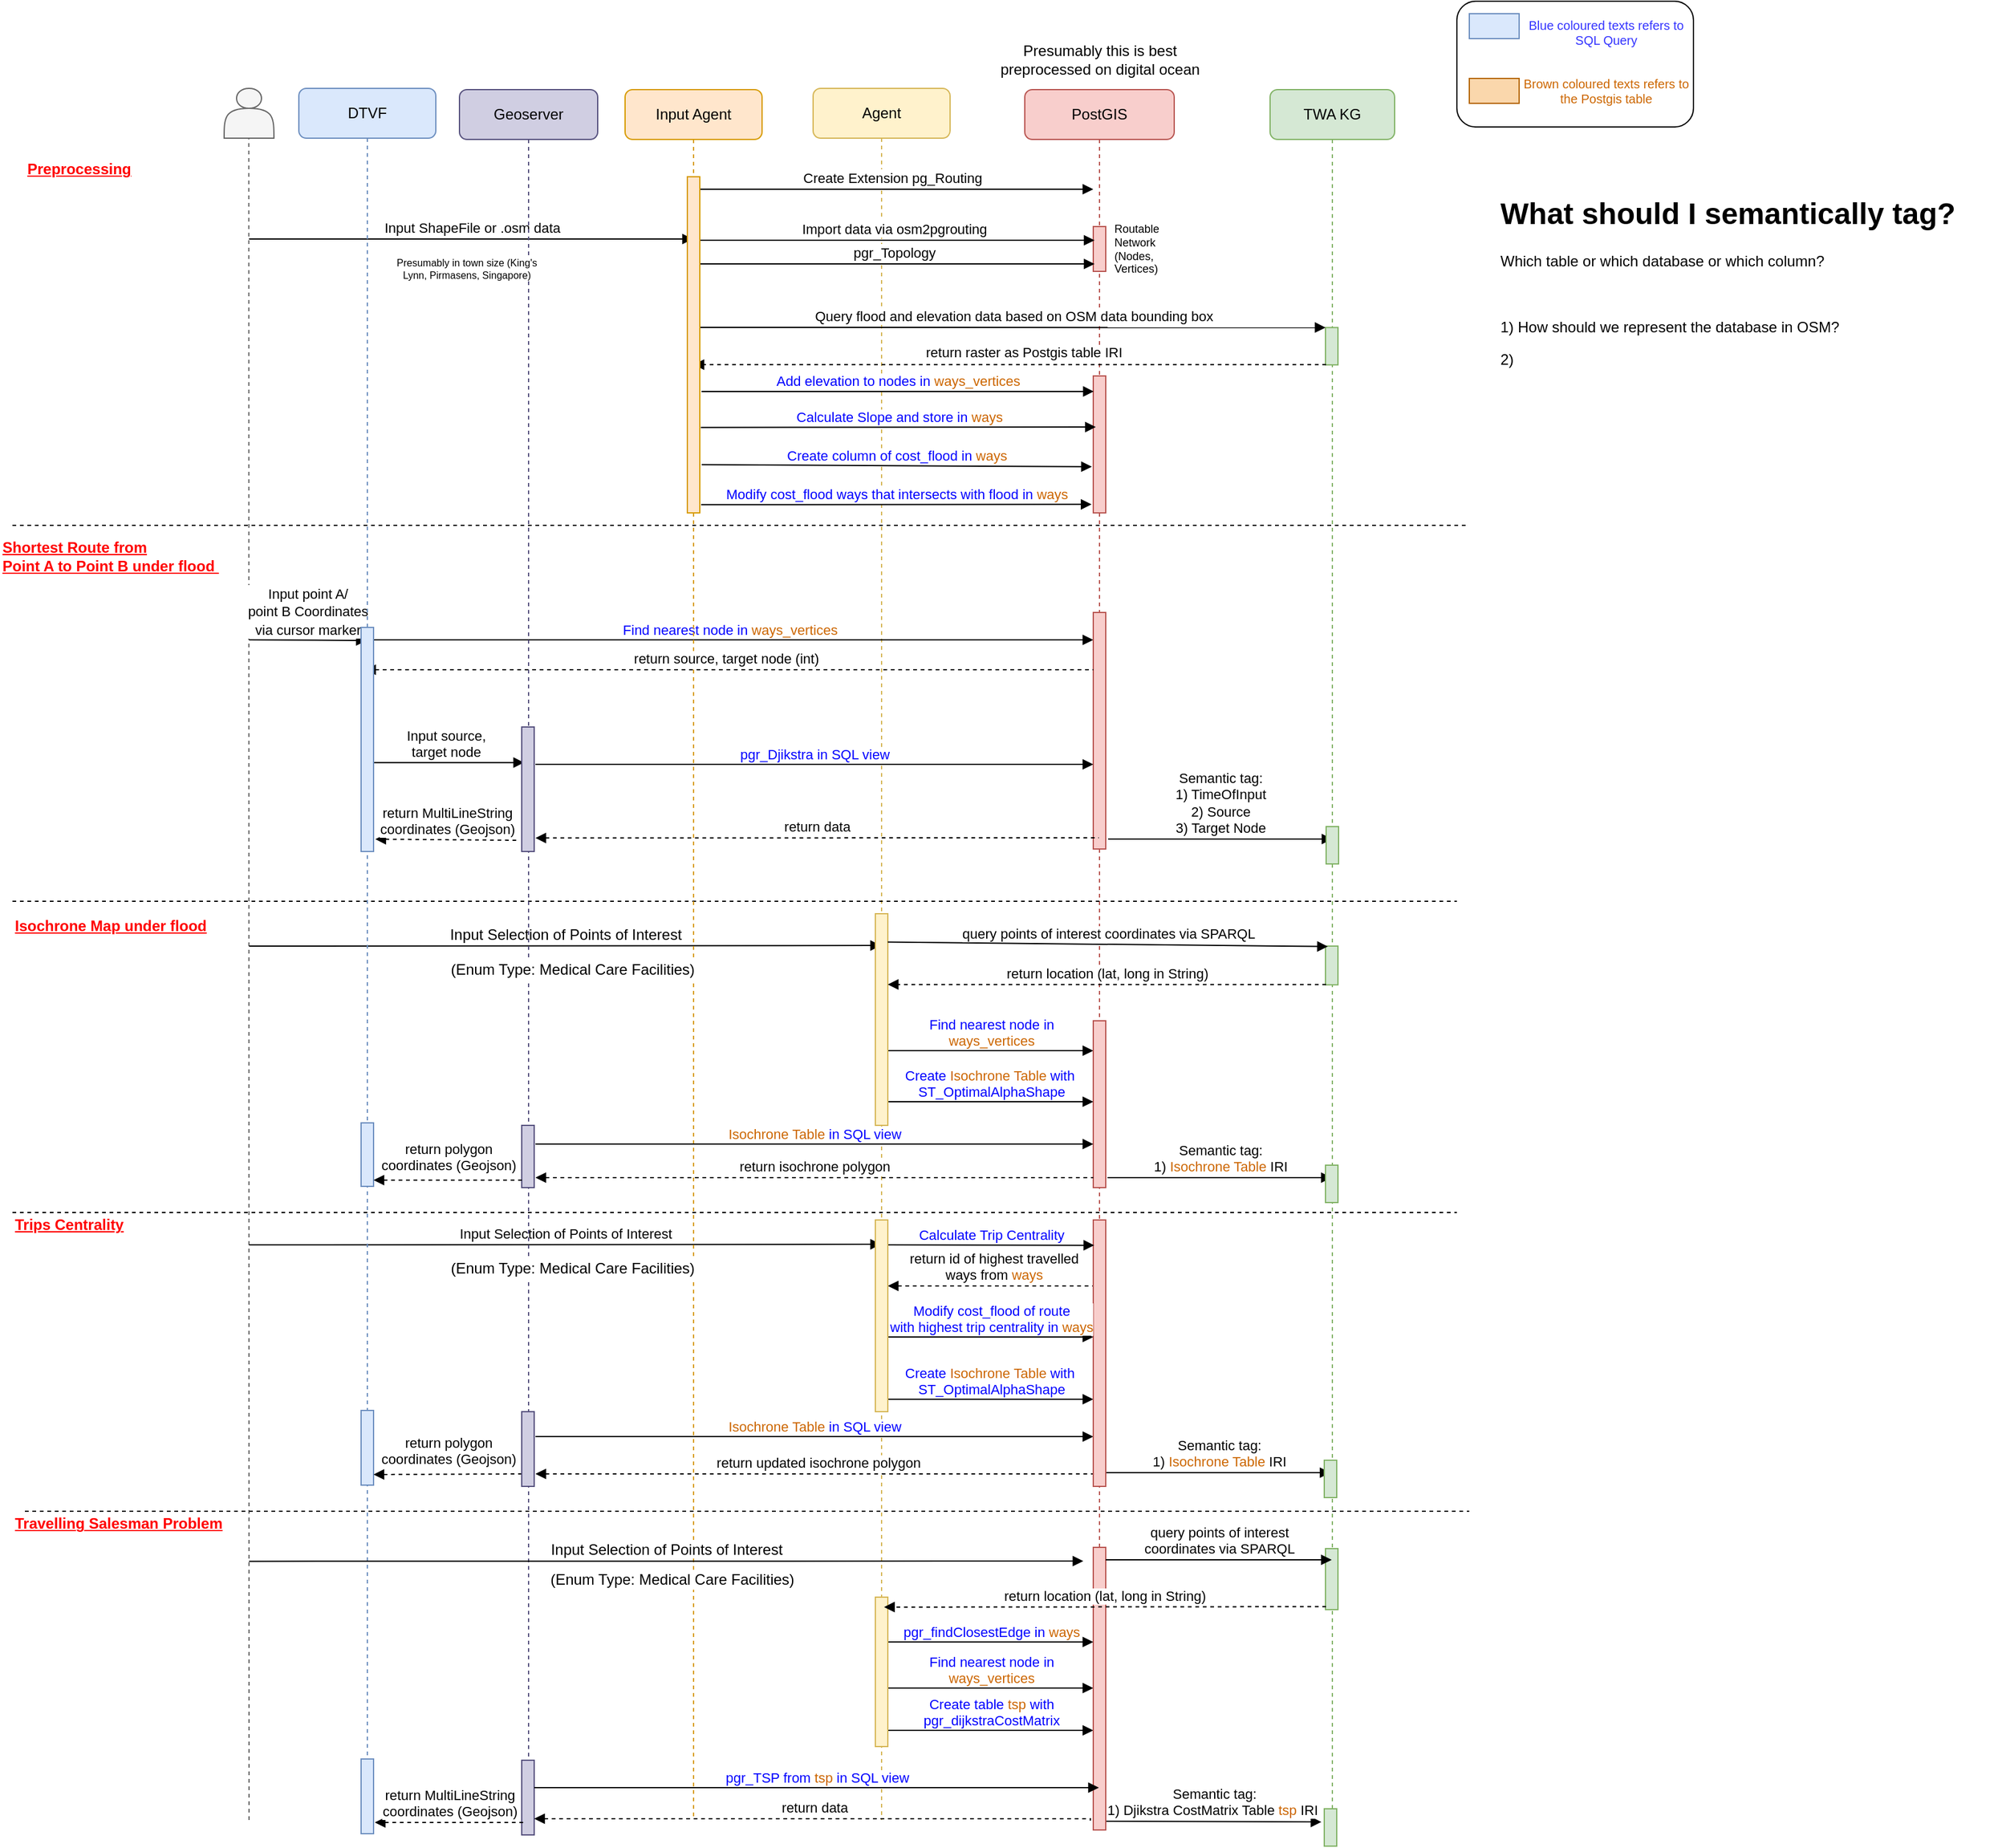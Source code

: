 <mxfile version="21.3.8" type="device">
  <diagram name="Page-1" id="13e1069c-82ec-6db2-03f1-153e76fe0fe0">
    <mxGraphModel dx="1187" dy="633" grid="1" gridSize="10" guides="1" tooltips="1" connect="1" arrows="1" fold="1" page="1" pageScale="1" pageWidth="1169" pageHeight="1654" background="none" math="0" shadow="0">
      <root>
        <mxCell id="0" />
        <mxCell id="1" parent="0" />
        <mxCell id="7baba1c4bc27f4b0-2" value="Agent" style="shape=umlLifeline;perimeter=lifelinePerimeter;whiteSpace=wrap;html=1;container=1;collapsible=0;recursiveResize=0;outlineConnect=0;rounded=1;shadow=0;comic=0;labelBackgroundColor=none;strokeWidth=1;fontFamily=Helvetica;fontSize=12;align=center;fillColor=#fff2cc;strokeColor=#d6b656;size=40;" parent="1" vertex="1">
          <mxGeometry x="653" y="79" width="110" height="1391" as="geometry" />
        </mxCell>
        <mxCell id="yroGHbSk9mLoKnZrlHjl-36" value="&lt;font style=&quot;font-size: 11px&quot;&gt;return id of highest travelled &lt;br&gt;ways from &lt;font color=&quot;#cc6600&quot;&gt;ways&lt;/font&gt;&lt;/font&gt;" style="html=1;verticalAlign=bottom;endArrow=none;labelBackgroundColor=default;fontFamily=Helvetica;fontSize=11;edgeStyle=elbowEdgeStyle;elbow=vertical;dashed=1;startArrow=block;startFill=1;endFill=0;rounded=0;endSize=6;" parent="7baba1c4bc27f4b0-2" edge="1">
          <mxGeometry x="-0.001" relative="1" as="geometry">
            <mxPoint x="60" y="962" as="sourcePoint" />
            <mxPoint x="229.5" y="962" as="targetPoint" />
            <Array as="points">
              <mxPoint x="60" y="962" />
            </Array>
            <mxPoint as="offset" />
          </mxGeometry>
        </mxCell>
        <mxCell id="bnFm4gvqlaWau3aMOQDy-92" value="" style="html=1;verticalAlign=bottom;endArrow=block;rounded=0;endFill=1;endSize=6;fontFamily=Helvetica;labelBackgroundColor=default;" parent="7baba1c4bc27f4b0-2" edge="1">
          <mxGeometry x="0.003" relative="1" as="geometry">
            <mxPoint x="-223" y="1083" as="sourcePoint" />
            <mxPoint as="offset" />
            <mxPoint x="225" y="1083" as="targetPoint" />
          </mxGeometry>
        </mxCell>
        <mxCell id="bnFm4gvqlaWau3aMOQDy-93" value="&lt;font color=&quot;#cc6600&quot;&gt;Isochrone Table&lt;/font&gt; in SQL view" style="edgeLabel;html=1;align=center;verticalAlign=bottom;resizable=0;points=[];fontColor=#0000FF;labelBackgroundColor=default;" parent="bnFm4gvqlaWau3aMOQDy-92" vertex="1" connectable="0">
          <mxGeometry relative="1" as="geometry">
            <mxPoint as="offset" />
          </mxGeometry>
        </mxCell>
        <mxCell id="yroGHbSk9mLoKnZrlHjl-45" value="&lt;font style=&quot;font-size: 11px&quot;&gt;return updated isochrone polygon&lt;/font&gt;" style="html=1;verticalAlign=bottom;endArrow=none;labelBackgroundColor=default;fontFamily=Helvetica;fontSize=11;edgeStyle=elbowEdgeStyle;elbow=vertical;dashed=1;startArrow=block;startFill=1;endFill=0;rounded=0;endSize=6;" parent="7baba1c4bc27f4b0-2" edge="1">
          <mxGeometry relative="1" as="geometry">
            <mxPoint x="-223" y="1113" as="sourcePoint" />
            <mxPoint x="229.5" y="1113" as="targetPoint" />
            <Array as="points">
              <mxPoint x="60" y="1113" />
            </Array>
          </mxGeometry>
        </mxCell>
        <mxCell id="yroGHbSk9mLoKnZrlHjl-43" value="" style="html=1;verticalAlign=bottom;endArrow=block;rounded=0;endFill=1;endSize=6;fontFamily=Helvetica;exitX=1.143;exitY=0.544;exitDx=0;exitDy=0;exitPerimeter=0;labelBackgroundColor=default;" parent="7baba1c4bc27f4b0-2" edge="1">
          <mxGeometry x="0.003" relative="1" as="geometry">
            <mxPoint x="60" y="1053" as="sourcePoint" />
            <mxPoint as="offset" />
            <mxPoint x="225" y="1053" as="targetPoint" />
          </mxGeometry>
        </mxCell>
        <mxCell id="yroGHbSk9mLoKnZrlHjl-44" value="Create &lt;font color=&quot;#cc6600&quot;&gt;Isochrone Table&lt;/font&gt; with&amp;nbsp;&lt;br style=&quot;border-color: var(--border-color);&quot;&gt;ST_OptimalAlphaShape" style="edgeLabel;html=1;align=center;verticalAlign=bottom;resizable=0;points=[];fontColor=#0000FF;labelBackgroundColor=default;" parent="yroGHbSk9mLoKnZrlHjl-43" vertex="1" connectable="0">
          <mxGeometry relative="1" as="geometry">
            <mxPoint as="offset" />
          </mxGeometry>
        </mxCell>
        <mxCell id="7baba1c4bc27f4b0-3" value="PostGIS" style="shape=umlLifeline;perimeter=lifelinePerimeter;whiteSpace=wrap;html=1;container=1;collapsible=0;recursiveResize=0;outlineConnect=0;rounded=1;shadow=0;comic=0;labelBackgroundColor=none;strokeWidth=1;fontFamily=Helvetica;fontSize=12;align=center;fillColor=#f8cecc;strokeColor=#b85450;" parent="1" vertex="1">
          <mxGeometry x="823" y="80" width="120" height="1390" as="geometry" />
        </mxCell>
        <mxCell id="t_Ti84ju1iwW1GZTYooi-32" value="" style="html=1;points=[];perimeter=orthogonalPerimeter;fillColor=#f8cecc;fontFamily=Helvetica;strokeColor=#b85450;labelBackgroundColor=default;" parent="7baba1c4bc27f4b0-3" vertex="1">
          <mxGeometry x="55" y="230" width="10" height="110" as="geometry" />
        </mxCell>
        <mxCell id="jPtnPKBCRb5HNoMUkQSy-12" value="" style="html=1;points=[];perimeter=orthogonalPerimeter;fillColor=#f8cecc;fontFamily=Helvetica;strokeColor=#b85450;labelBackgroundColor=default;" parent="7baba1c4bc27f4b0-3" vertex="1">
          <mxGeometry x="55" y="110" width="10" height="36" as="geometry" />
        </mxCell>
        <mxCell id="jPtnPKBCRb5HNoMUkQSy-14" value="&lt;span style=&quot;color: rgb(0, 0, 0); font-family: Helvetica; font-size: 9px; font-style: normal; font-variant-ligatures: normal; font-variant-caps: normal; font-weight: 400; letter-spacing: normal; orphans: 2; text-align: center; text-indent: 0px; text-transform: none; widows: 2; word-spacing: 0px; -webkit-text-stroke-width: 0px; text-decoration-thickness: initial; text-decoration-style: initial; text-decoration-color: initial; float: none; display: inline !important;&quot;&gt;Routable Network (Nodes, Vertices)&lt;/span&gt;" style="text;whiteSpace=wrap;html=1;fontSize=9;labelBackgroundColor=default;" parent="7baba1c4bc27f4b0-3" vertex="1">
          <mxGeometry x="70" y="100" width="40" height="40" as="geometry" />
        </mxCell>
        <mxCell id="jPtnPKBCRb5HNoMUkQSy-15" style="edgeStyle=orthogonalEdgeStyle;rounded=0;orthogonalLoop=1;jettySize=auto;html=1;exitX=0.5;exitY=1;exitDx=0;exitDy=0;labelBackgroundColor=default;" parent="7baba1c4bc27f4b0-3" source="jPtnPKBCRb5HNoMUkQSy-14" target="jPtnPKBCRb5HNoMUkQSy-14" edge="1">
          <mxGeometry relative="1" as="geometry" />
        </mxCell>
        <mxCell id="yroGHbSk9mLoKnZrlHjl-19" value="" style="html=1;verticalAlign=bottom;endArrow=block;rounded=0;endFill=1;endSize=6;fontFamily=Helvetica;exitX=1.143;exitY=0.544;exitDx=0;exitDy=0;exitPerimeter=0;labelBackgroundColor=default;" parent="7baba1c4bc27f4b0-3" edge="1">
          <mxGeometry x="0.003" relative="1" as="geometry">
            <mxPoint x="-110" y="772" as="sourcePoint" />
            <mxPoint as="offset" />
            <mxPoint x="55" y="772" as="targetPoint" />
          </mxGeometry>
        </mxCell>
        <mxCell id="yroGHbSk9mLoKnZrlHjl-20" value="Find nearest node in &lt;br&gt;&lt;font color=&quot;#cc6600&quot;&gt;ways_vertices&lt;/font&gt;" style="edgeLabel;html=1;align=center;verticalAlign=bottom;resizable=0;points=[];fontColor=#0000FF;labelBackgroundColor=default;" parent="yroGHbSk9mLoKnZrlHjl-19" vertex="1" connectable="0">
          <mxGeometry relative="1" as="geometry">
            <mxPoint as="offset" />
          </mxGeometry>
        </mxCell>
        <mxCell id="yroGHbSk9mLoKnZrlHjl-24" value="" style="html=1;points=[];perimeter=orthogonalPerimeter;fillColor=#f8cecc;fontFamily=Helvetica;strokeColor=#b85450;labelBackgroundColor=default;" parent="7baba1c4bc27f4b0-3" vertex="1">
          <mxGeometry x="55" y="748" width="10" height="134" as="geometry" />
        </mxCell>
        <mxCell id="yroGHbSk9mLoKnZrlHjl-26" value="" style="html=1;verticalAlign=bottom;endArrow=block;rounded=0;endFill=1;endSize=6;fontFamily=Helvetica;exitX=1.143;exitY=0.544;exitDx=0;exitDy=0;exitPerimeter=0;labelBackgroundColor=default;" parent="7baba1c4bc27f4b0-3" edge="1">
          <mxGeometry x="0.003" relative="1" as="geometry">
            <mxPoint x="-110" y="813" as="sourcePoint" />
            <mxPoint as="offset" />
            <mxPoint x="55" y="813" as="targetPoint" />
          </mxGeometry>
        </mxCell>
        <mxCell id="yroGHbSk9mLoKnZrlHjl-27" value="Create &lt;font color=&quot;#cc6600&quot;&gt;Isochrone Table&lt;/font&gt; with&amp;nbsp;&lt;br style=&quot;border-color: var(--border-color);&quot;&gt;ST_OptimalAlphaShape" style="edgeLabel;html=1;align=center;verticalAlign=bottom;resizable=0;points=[];fontColor=#0000FF;labelBackgroundColor=default;" parent="yroGHbSk9mLoKnZrlHjl-26" vertex="1" connectable="0">
          <mxGeometry relative="1" as="geometry">
            <mxPoint as="offset" />
          </mxGeometry>
        </mxCell>
        <mxCell id="p0byIvA4VLlAtnDWS7G8-3" value="" style="html=1;verticalAlign=bottom;endArrow=block;rounded=0;endFill=1;endSize=6;fontFamily=Helvetica;exitX=1.143;exitY=0.544;exitDx=0;exitDy=0;exitPerimeter=0;labelBackgroundColor=default;" parent="7baba1c4bc27f4b0-3" edge="1">
          <mxGeometry x="0.003" relative="1" as="geometry">
            <mxPoint x="-110" y="1284" as="sourcePoint" />
            <mxPoint as="offset" />
            <mxPoint x="55" y="1284" as="targetPoint" />
          </mxGeometry>
        </mxCell>
        <mxCell id="p0byIvA4VLlAtnDWS7G8-4" value="Find nearest node in&lt;br style=&quot;border-color: var(--border-color);&quot;&gt;&lt;font style=&quot;border-color: var(--border-color);&quot; color=&quot;#cc6600&quot;&gt;ways_vertices&lt;/font&gt;" style="edgeLabel;html=1;align=center;verticalAlign=bottom;resizable=0;points=[];fontColor=#0000FF;labelBackgroundColor=default;" parent="p0byIvA4VLlAtnDWS7G8-3" vertex="1" connectable="0">
          <mxGeometry relative="1" as="geometry">
            <mxPoint as="offset" />
          </mxGeometry>
        </mxCell>
        <mxCell id="p0byIvA4VLlAtnDWS7G8-5" value="" style="html=1;verticalAlign=bottom;endArrow=block;rounded=0;endFill=1;endSize=6;fontFamily=Helvetica;exitX=1.143;exitY=0.544;exitDx=0;exitDy=0;exitPerimeter=0;labelBackgroundColor=default;" parent="7baba1c4bc27f4b0-3" target="p0byIvA4VLlAtnDWS7G8-9" edge="1">
          <mxGeometry x="0.003" relative="1" as="geometry">
            <mxPoint x="-110" y="1318" as="sourcePoint" />
            <mxPoint as="offset" />
            <mxPoint x="40" y="1318" as="targetPoint" />
          </mxGeometry>
        </mxCell>
        <mxCell id="p0byIvA4VLlAtnDWS7G8-6" value="Create table &lt;font color=&quot;#cc6600&quot;&gt;tsp &lt;/font&gt;with&lt;br&gt;pgr_dijkstraCostMatrix" style="edgeLabel;html=1;align=center;verticalAlign=bottom;resizable=0;points=[];fontColor=#0000FF;labelBackgroundColor=default;" parent="p0byIvA4VLlAtnDWS7G8-5" vertex="1" connectable="0">
          <mxGeometry relative="1" as="geometry">
            <mxPoint as="offset" />
          </mxGeometry>
        </mxCell>
        <mxCell id="p0byIvA4VLlAtnDWS7G8-9" value="" style="html=1;points=[];perimeter=orthogonalPerimeter;fillColor=#f8cecc;fontFamily=Helvetica;strokeColor=#b85450;labelBackgroundColor=default;" parent="7baba1c4bc27f4b0-3" vertex="1">
          <mxGeometry x="55" y="1171" width="10" height="227" as="geometry" />
        </mxCell>
        <mxCell id="p0byIvA4VLlAtnDWS7G8-12" value="" style="html=1;verticalAlign=bottom;endArrow=block;rounded=0;endFill=1;endSize=6;fontFamily=Helvetica;labelBackgroundColor=default;" parent="7baba1c4bc27f4b0-3" edge="1">
          <mxGeometry x="0.003" relative="1" as="geometry">
            <mxPoint x="-110" y="1247" as="sourcePoint" />
            <mxPoint as="offset" />
            <mxPoint x="55" y="1247.0" as="targetPoint" />
          </mxGeometry>
        </mxCell>
        <mxCell id="p0byIvA4VLlAtnDWS7G8-13" value="pgr_findClosestEdge in &lt;font color=&quot;#cc6600&quot;&gt;ways&lt;/font&gt;" style="edgeLabel;html=1;align=center;verticalAlign=bottom;resizable=0;points=[];fontColor=#0000FF;labelBackgroundColor=default;" parent="p0byIvA4VLlAtnDWS7G8-12" vertex="1" connectable="0">
          <mxGeometry relative="1" as="geometry">
            <mxPoint as="offset" />
          </mxGeometry>
        </mxCell>
        <mxCell id="p0byIvA4VLlAtnDWS7G8-14" value="" style="html=1;points=[];perimeter=orthogonalPerimeter;rounded=0;shadow=0;comic=0;labelBackgroundColor=default;strokeWidth=1;fontFamily=Helvetica;fontSize=12;align=center;fillColor=#fff2cc;strokeColor=#d6b656;" parent="7baba1c4bc27f4b0-3" vertex="1">
          <mxGeometry x="-120" y="1211" width="10" height="120" as="geometry" />
        </mxCell>
        <mxCell id="bnFm4gvqlaWau3aMOQDy-35" value="" style="html=1;verticalAlign=bottom;endArrow=block;rounded=0;endFill=1;endSize=6;fontFamily=Helvetica;entryX=0.016;entryY=0.877;entryDx=0;entryDy=0;entryPerimeter=0;labelBackgroundColor=default;" parent="7baba1c4bc27f4b0-3" edge="1">
          <mxGeometry x="0.003" relative="1" as="geometry">
            <mxPoint x="-529.722" y="442" as="sourcePoint" />
            <mxPoint as="offset" />
            <mxPoint x="55" y="442.0" as="targetPoint" />
          </mxGeometry>
        </mxCell>
        <mxCell id="bnFm4gvqlaWau3aMOQDy-36" value="Find nearest node in&amp;nbsp;&lt;font style=&quot;border-color: var(--border-color);&quot; color=&quot;#cc6600&quot;&gt;ways_vertices&lt;/font&gt;" style="edgeLabel;html=1;align=center;verticalAlign=bottom;resizable=0;points=[];fontColor=#0000FF;labelBackgroundColor=default;" parent="bnFm4gvqlaWau3aMOQDy-35" vertex="1" connectable="0">
          <mxGeometry relative="1" as="geometry">
            <mxPoint as="offset" />
          </mxGeometry>
        </mxCell>
        <mxCell id="D4LD1-zY_V6yE9AB68lD-1" value="" style="html=1;points=[];perimeter=orthogonalPerimeter;fillColor=#f8cecc;fontFamily=Helvetica;strokeColor=#b85450;labelBackgroundColor=default;" parent="7baba1c4bc27f4b0-3" vertex="1">
          <mxGeometry x="55" y="420" width="10" height="190" as="geometry" />
        </mxCell>
        <mxCell id="7baba1c4bc27f4b0-4" value="TWA KG" style="shape=umlLifeline;perimeter=lifelinePerimeter;whiteSpace=wrap;html=1;container=1;collapsible=0;recursiveResize=0;outlineConnect=0;rounded=1;shadow=0;comic=0;labelBackgroundColor=none;strokeWidth=1;fontFamily=Helvetica;fontSize=12;align=center;fillColor=#d5e8d4;strokeColor=#82b366;" parent="1" vertex="1">
          <mxGeometry x="1020" y="80" width="100" height="1390" as="geometry" />
        </mxCell>
        <mxCell id="jPtnPKBCRb5HNoMUkQSy-8" value="" style="html=1;points=[];perimeter=orthogonalPerimeter;fillColor=#d5e8d4;fontFamily=Helvetica;strokeColor=#82b366;labelBackgroundColor=default;" parent="7baba1c4bc27f4b0-4" vertex="1">
          <mxGeometry x="44.5" y="191.12" width="10" height="30" as="geometry" />
        </mxCell>
        <mxCell id="yroGHbSk9mLoKnZrlHjl-14" value="" style="html=1;points=[];perimeter=orthogonalPerimeter;fillColor=#d5e8d4;fontFamily=Helvetica;strokeColor=#82b366;labelBackgroundColor=default;" parent="7baba1c4bc27f4b0-4" vertex="1">
          <mxGeometry x="44.5" y="688" width="10" height="31.12" as="geometry" />
        </mxCell>
        <mxCell id="p0byIvA4VLlAtnDWS7G8-23" value="" style="html=1;points=[];perimeter=orthogonalPerimeter;fillColor=#d5e8d4;fontFamily=Helvetica;strokeColor=#82b366;labelBackgroundColor=default;" parent="7baba1c4bc27f4b0-4" vertex="1">
          <mxGeometry x="44.5" y="1172" width="10" height="49" as="geometry" />
        </mxCell>
        <mxCell id="t-bIzOMGR2YMaXMkrY-F-2" value="&lt;br&gt;Semantic tag:&lt;br&gt;1) TimeOfInput&lt;br&gt;2) Source&lt;br&gt;3) Target Node" style="html=1;verticalAlign=bottom;endArrow=block;rounded=0;endFill=1;fontFamily=Helvetica;" parent="7baba1c4bc27f4b0-4" edge="1">
          <mxGeometry relative="1" as="geometry">
            <mxPoint x="-130" y="602" as="sourcePoint" />
            <mxPoint x="50" y="602" as="targetPoint" />
            <mxPoint as="offset" />
          </mxGeometry>
        </mxCell>
        <mxCell id="t-bIzOMGR2YMaXMkrY-F-3" value="" style="html=1;points=[];perimeter=orthogonalPerimeter;fillColor=#d5e8d4;fontFamily=Helvetica;strokeColor=#82b366;labelBackgroundColor=default;" parent="7baba1c4bc27f4b0-4" vertex="1">
          <mxGeometry x="45" y="592" width="10" height="30" as="geometry" />
        </mxCell>
        <mxCell id="t-bIzOMGR2YMaXMkrY-F-6" value="Semantic tag:&lt;br&gt;1)&amp;nbsp;&lt;font color=&quot;#cc6600&quot;&gt;Isochrone Table&lt;/font&gt;&amp;nbsp;IRI" style="html=1;verticalAlign=bottom;endArrow=block;rounded=0;endFill=1;fontFamily=Helvetica;" parent="7baba1c4bc27f4b0-4" edge="1">
          <mxGeometry relative="1" as="geometry">
            <mxPoint x="-130.5" y="874" as="sourcePoint" />
            <mxPoint x="49.5" y="874" as="targetPoint" />
            <mxPoint as="offset" />
          </mxGeometry>
        </mxCell>
        <mxCell id="t-bIzOMGR2YMaXMkrY-F-7" value="" style="html=1;points=[];perimeter=orthogonalPerimeter;fillColor=#d5e8d4;fontFamily=Helvetica;strokeColor=#82b366;labelBackgroundColor=default;" parent="7baba1c4bc27f4b0-4" vertex="1">
          <mxGeometry x="44.5" y="864" width="10" height="30" as="geometry" />
        </mxCell>
        <mxCell id="t-bIzOMGR2YMaXMkrY-F-8" value="Semantic tag:&lt;br style=&quot;border-color: var(--border-color);&quot;&gt;1) &lt;font style=&quot;border-color: var(--border-color);&quot; color=&quot;#cc6600&quot;&gt;Isochrone Table&lt;/font&gt;&amp;nbsp;IRI" style="html=1;verticalAlign=bottom;endArrow=block;rounded=0;endFill=1;fontFamily=Helvetica;" parent="7baba1c4bc27f4b0-4" edge="1">
          <mxGeometry relative="1" as="geometry">
            <mxPoint x="-131.5" y="1111" as="sourcePoint" />
            <mxPoint x="48.5" y="1111" as="targetPoint" />
            <mxPoint as="offset" />
          </mxGeometry>
        </mxCell>
        <mxCell id="t-bIzOMGR2YMaXMkrY-F-9" value="" style="html=1;points=[];perimeter=orthogonalPerimeter;fillColor=#d5e8d4;fontFamily=Helvetica;strokeColor=#82b366;labelBackgroundColor=default;" parent="7baba1c4bc27f4b0-4" vertex="1">
          <mxGeometry x="43.5" y="1101" width="10" height="30" as="geometry" />
        </mxCell>
        <mxCell id="t-bIzOMGR2YMaXMkrY-F-15" value="Semantic tag:&lt;br&gt;1) Djikstra CostMatrix Table &lt;font color=&quot;#cc6600&quot;&gt;tsp &lt;/font&gt;IRI&amp;nbsp;" style="html=1;verticalAlign=bottom;endArrow=block;rounded=0;endFill=1;fontFamily=Helvetica;entryX=-0.228;entryY=0.353;entryDx=0;entryDy=0;entryPerimeter=0;" parent="7baba1c4bc27f4b0-4" target="t-bIzOMGR2YMaXMkrY-F-16" edge="1">
          <mxGeometry relative="1" as="geometry">
            <mxPoint x="-131.5" y="1391" as="sourcePoint" />
            <mxPoint x="48.5" y="1391" as="targetPoint" />
            <mxPoint as="offset" />
          </mxGeometry>
        </mxCell>
        <mxCell id="t-bIzOMGR2YMaXMkrY-F-16" value="" style="html=1;points=[];perimeter=orthogonalPerimeter;fillColor=#d5e8d4;fontFamily=Helvetica;strokeColor=#82b366;labelBackgroundColor=default;" parent="7baba1c4bc27f4b0-4" vertex="1">
          <mxGeometry x="43.5" y="1381" width="10" height="30" as="geometry" />
        </mxCell>
        <mxCell id="t_Ti84ju1iwW1GZTYooi-62" value="" style="endArrow=none;dashed=1;html=1;rounded=0;labelBackgroundColor=default;fontFamily=Helvetica;fontSize=11;endSize=6;fillColor=#f5f5f5;strokeColor=#666666;" parent="1" edge="1">
          <mxGeometry width="50" height="50" relative="1" as="geometry">
            <mxPoint x="200" y="1470" as="sourcePoint" />
            <mxPoint x="199.8" y="118" as="targetPoint" />
          </mxGeometry>
        </mxCell>
        <mxCell id="t_Ti84ju1iwW1GZTYooi-63" value="" style="shape=actor;whiteSpace=wrap;html=1;fontFamily=Helvetica;fontSize=11;fillColor=#f5f5f5;strokeColor=#666666;fontColor=#333333;labelBackgroundColor=default;" parent="1" vertex="1">
          <mxGeometry x="180" y="79" width="40" height="40" as="geometry" />
        </mxCell>
        <mxCell id="jPtnPKBCRb5HNoMUkQSy-3" value="&lt;span style=&quot;font-size: 11px;&quot;&gt;Import data via osm2pgrouting&lt;br&gt;&lt;/span&gt;" style="html=1;verticalAlign=bottom;endArrow=block;labelBackgroundColor=default;fontFamily=Helvetica;fontSize=12;edgeStyle=elbowEdgeStyle;elbow=vertical;entryX=0.101;entryY=0.33;entryDx=0;entryDy=0;entryPerimeter=0;" parent="1" source="bnFm4gvqlaWau3aMOQDy-2" target="jPtnPKBCRb5HNoMUkQSy-12" edge="1">
          <mxGeometry x="-0.002" relative="1" as="geometry">
            <mxPoint x="712.92" y="200.56" as="sourcePoint" />
            <mxPoint as="offset" />
            <mxPoint x="872" y="201" as="targetPoint" />
            <Array as="points">
              <mxPoint x="872" y="201" />
            </Array>
          </mxGeometry>
        </mxCell>
        <mxCell id="jPtnPKBCRb5HNoMUkQSy-7" value="&lt;span style=&quot;font-size: 11px;&quot;&gt;pgr_Topology&lt;br&gt;&lt;/span&gt;" style="html=1;verticalAlign=bottom;endArrow=block;labelBackgroundColor=default;fontFamily=Helvetica;fontSize=12;edgeStyle=elbowEdgeStyle;elbow=vertical;entryX=0.101;entryY=0.846;entryDx=0;entryDy=0;entryPerimeter=0;" parent="1" source="bnFm4gvqlaWau3aMOQDy-2" target="jPtnPKBCRb5HNoMUkQSy-12" edge="1">
          <mxGeometry x="-0.001" relative="1" as="geometry">
            <mxPoint x="712" y="220" as="sourcePoint" />
            <mxPoint as="offset" />
            <mxPoint x="872" y="220" as="targetPoint" />
            <Array as="points">
              <mxPoint x="872" y="220" />
              <mxPoint x="877" y="230" />
              <mxPoint x="812" y="210" />
            </Array>
          </mxGeometry>
        </mxCell>
        <mxCell id="jPtnPKBCRb5HNoMUkQSy-9" value="Query flood and elevation data based on OSM data bounding box" style="html=1;verticalAlign=bottom;endArrow=block;entryX=0;entryY=0;rounded=0;endFill=1;endSize=6;fontFamily=Helvetica;labelBackgroundColor=default;" parent="1" target="jPtnPKBCRb5HNoMUkQSy-8" edge="1">
          <mxGeometry x="0.003" relative="1" as="geometry">
            <mxPoint x="562" y="271" as="sourcePoint" />
            <mxPoint as="offset" />
          </mxGeometry>
        </mxCell>
        <mxCell id="t_Ti84ju1iwW1GZTYooi-21" value="return raster as Postgis table IRI" style="html=1;verticalAlign=bottom;endArrow=block;dashed=1;endSize=6;exitX=0.046;exitY=0.992;rounded=0;endFill=1;fontFamily=Helvetica;exitDx=0;exitDy=0;exitPerimeter=0;labelBackgroundColor=default;" parent="1" source="jPtnPKBCRb5HNoMUkQSy-8" target="bnFm4gvqlaWau3aMOQDy-2" edge="1">
          <mxGeometry x="-0.046" y="-1" relative="1" as="geometry">
            <mxPoint x="893" y="300" as="targetPoint" />
            <mxPoint x="1017.5" y="340.52" as="sourcePoint" />
            <mxPoint as="offset" />
          </mxGeometry>
        </mxCell>
        <mxCell id="jPtnPKBCRb5HNoMUkQSy-18" value="&lt;font style=&quot;font-size: 11px&quot;&gt;Input ShapeFile or .osm data&lt;br&gt;&lt;/font&gt;" style="html=1;verticalAlign=bottom;endArrow=block;labelBackgroundColor=default;fontFamily=Helvetica;fontSize=12;edgeStyle=elbowEdgeStyle;elbow=vertical;" parent="1" target="bnFm4gvqlaWau3aMOQDy-2" edge="1">
          <mxGeometry relative="1" as="geometry">
            <mxPoint x="200" y="200" as="sourcePoint" />
            <mxPoint as="offset" />
            <mxPoint x="300" y="200" as="targetPoint" />
            <Array as="points">
              <mxPoint x="290" y="200" />
            </Array>
          </mxGeometry>
        </mxCell>
        <mxCell id="jPtnPKBCRb5HNoMUkQSy-19" value="&lt;span style=&quot;font-size: 11px;&quot;&gt;Create Extension pg_Routing&amp;nbsp;&lt;br&gt;&lt;/span&gt;" style="html=1;verticalAlign=bottom;endArrow=block;labelBackgroundColor=default;fontFamily=Helvetica;fontSize=12;edgeStyle=elbowEdgeStyle;elbow=vertical;entryX=0.125;entryY=0.076;entryDx=0;entryDy=0;entryPerimeter=0;shadow=0;" parent="1" source="bnFm4gvqlaWau3aMOQDy-2" edge="1">
          <mxGeometry relative="1" as="geometry">
            <mxPoint x="712" y="160" as="sourcePoint" />
            <mxPoint as="offset" />
            <mxPoint x="878" y="160" as="targetPoint" />
            <Array as="points">
              <mxPoint x="872" y="160" />
            </Array>
          </mxGeometry>
        </mxCell>
        <mxCell id="jPtnPKBCRb5HNoMUkQSy-35" value="" style="rounded=1;whiteSpace=wrap;html=1;labelBackgroundColor=default;" parent="1" vertex="1">
          <mxGeometry x="1170" y="9" width="190" height="101" as="geometry" />
        </mxCell>
        <mxCell id="jPtnPKBCRb5HNoMUkQSy-36" value="" style="rounded=0;whiteSpace=wrap;html=1;fillColor=#dae8fc;strokeColor=#6c8ebf;labelBackgroundColor=default;" parent="1" vertex="1">
          <mxGeometry x="1180" y="19" width="40" height="20" as="geometry" />
        </mxCell>
        <mxCell id="jPtnPKBCRb5HNoMUkQSy-37" value="Blue coloured texts refers to SQL Query" style="text;html=1;strokeColor=none;fillColor=none;align=center;verticalAlign=middle;whiteSpace=wrap;rounded=0;fontSize=10;fontColor=#3333FF;labelBackgroundColor=default;" parent="1" vertex="1">
          <mxGeometry x="1220" y="19" width="140" height="30" as="geometry" />
        </mxCell>
        <mxCell id="jPtnPKBCRb5HNoMUkQSy-38" value="" style="html=1;verticalAlign=bottom;endArrow=block;rounded=0;endFill=1;endSize=6;fontFamily=Helvetica;entryX=-0.141;entryY=0.306;entryDx=0;entryDy=0;entryPerimeter=0;exitX=1.105;exitY=0.963;exitDx=0;exitDy=0;exitPerimeter=0;labelBackgroundColor=default;" parent="1" edge="1">
          <mxGeometry x="0.003" relative="1" as="geometry">
            <mxPoint x="563.05" y="413.38" as="sourcePoint" />
            <mxPoint as="offset" />
            <mxPoint x="876.59" y="413.16" as="targetPoint" />
          </mxGeometry>
        </mxCell>
        <mxCell id="jPtnPKBCRb5HNoMUkQSy-39" value="Modify cost_flood ways that intersects with flood in &lt;font color=&quot;#cc6600&quot;&gt;ways&lt;/font&gt;" style="edgeLabel;html=1;align=center;verticalAlign=bottom;resizable=0;points=[];fontColor=#0000FF;labelBackgroundColor=default;" parent="jPtnPKBCRb5HNoMUkQSy-38" vertex="1" connectable="0">
          <mxGeometry relative="1" as="geometry">
            <mxPoint as="offset" />
          </mxGeometry>
        </mxCell>
        <mxCell id="yroGHbSk9mLoKnZrlHjl-6" value="&lt;font style=&quot;font-size: 11px&quot;&gt;Input point A/&lt;br&gt;point B Coordinates&lt;br&gt;via cursor marker&lt;br&gt;&lt;/font&gt;" style="html=1;verticalAlign=bottom;endArrow=block;labelBackgroundColor=default;fontFamily=Helvetica;fontSize=12;edgeStyle=elbowEdgeStyle;elbow=vertical;" parent="1" edge="1">
          <mxGeometry relative="1" as="geometry">
            <mxPoint x="200" y="522" as="sourcePoint" />
            <mxPoint as="offset" />
            <mxPoint x="294.5" y="522.889" as="targetPoint" />
          </mxGeometry>
        </mxCell>
        <mxCell id="yroGHbSk9mLoKnZrlHjl-12" value="Input Selection of Points of Interest" style="html=1;verticalAlign=bottom;endArrow=block;labelBackgroundColor=default;fontFamily=Helvetica;fontSize=12;edgeStyle=elbowEdgeStyle;elbow=vertical;" parent="1" edge="1">
          <mxGeometry relative="1" as="geometry">
            <mxPoint x="200" y="768" as="sourcePoint" />
            <mxPoint as="offset" />
            <mxPoint x="707.5" y="767.333" as="targetPoint" />
          </mxGeometry>
        </mxCell>
        <mxCell id="yroGHbSk9mLoKnZrlHjl-17" value="" style="html=1;points=[];perimeter=orthogonalPerimeter;rounded=0;shadow=0;comic=0;labelBackgroundColor=default;strokeWidth=1;fontFamily=Helvetica;fontSize=12;align=center;fillColor=#fff2cc;strokeColor=#d6b656;" parent="1" vertex="1">
          <mxGeometry x="703" y="742" width="10" height="170" as="geometry" />
        </mxCell>
        <mxCell id="yroGHbSk9mLoKnZrlHjl-29" value="&lt;span style=&quot;font-size: 11px;&quot;&gt;Input Selection of Points of Interest&lt;/span&gt;" style="html=1;verticalAlign=bottom;endArrow=block;labelBackgroundColor=default;fontFamily=Helvetica;fontSize=12;edgeStyle=elbowEdgeStyle;elbow=vertical;" parent="1" edge="1">
          <mxGeometry x="0.001" relative="1" as="geometry">
            <mxPoint x="200" y="1008.03" as="sourcePoint" />
            <mxPoint as="offset" />
            <mxPoint x="707.5" y="1007.333" as="targetPoint" />
          </mxGeometry>
        </mxCell>
        <mxCell id="yroGHbSk9mLoKnZrlHjl-30" value="" style="html=1;points=[];perimeter=orthogonalPerimeter;fillColor=#f8cecc;fontFamily=Helvetica;strokeColor=#b85450;labelBackgroundColor=default;" parent="1" vertex="1">
          <mxGeometry x="878" y="988" width="10" height="214" as="geometry" />
        </mxCell>
        <mxCell id="yroGHbSk9mLoKnZrlHjl-31" value="" style="html=1;verticalAlign=bottom;endArrow=block;rounded=0;endFill=1;endSize=6;fontFamily=Helvetica;exitX=1.143;exitY=0.544;exitDx=0;exitDy=0;exitPerimeter=0;entryX=0.077;entryY=0.095;entryDx=0;entryDy=0;entryPerimeter=0;labelBackgroundColor=default;" parent="1" target="yroGHbSk9mLoKnZrlHjl-30" edge="1">
          <mxGeometry x="0.003" relative="1" as="geometry">
            <mxPoint x="713" y="1008" as="sourcePoint" />
            <mxPoint as="offset" />
            <mxPoint x="863" y="1008" as="targetPoint" />
          </mxGeometry>
        </mxCell>
        <mxCell id="yroGHbSk9mLoKnZrlHjl-32" value="Calculate Trip Centrality" style="edgeLabel;html=1;align=center;verticalAlign=bottom;resizable=0;points=[];fontColor=#0000FF;labelBackgroundColor=default;" parent="yroGHbSk9mLoKnZrlHjl-31" vertex="1" connectable="0">
          <mxGeometry relative="1" as="geometry">
            <mxPoint as="offset" />
          </mxGeometry>
        </mxCell>
        <mxCell id="yroGHbSk9mLoKnZrlHjl-37" value="" style="html=1;verticalAlign=bottom;endArrow=block;rounded=0;endFill=1;endSize=6;fontFamily=Helvetica;labelBackgroundColor=default;" parent="1" edge="1">
          <mxGeometry x="0.003" relative="1" as="geometry">
            <mxPoint x="713" y="1082" as="sourcePoint" />
            <mxPoint as="offset" />
            <mxPoint x="878" y="1082" as="targetPoint" />
          </mxGeometry>
        </mxCell>
        <mxCell id="yroGHbSk9mLoKnZrlHjl-38" value="Modify cost_flood of route&lt;br&gt;with highest trip centrality in &lt;font color=&quot;#cc6600&quot;&gt;ways&lt;/font&gt;" style="edgeLabel;html=1;align=center;verticalAlign=bottom;resizable=0;points=[];fontColor=#0000FF;labelBackgroundColor=default;" parent="yroGHbSk9mLoKnZrlHjl-37" vertex="1" connectable="0">
          <mxGeometry relative="1" as="geometry">
            <mxPoint as="offset" />
          </mxGeometry>
        </mxCell>
        <mxCell id="yroGHbSk9mLoKnZrlHjl-46" value="" style="html=1;points=[];perimeter=orthogonalPerimeter;rounded=0;shadow=0;comic=0;labelBackgroundColor=default;strokeWidth=1;fontFamily=Helvetica;fontSize=12;align=center;fillColor=#fff2cc;strokeColor=#d6b656;" parent="1" vertex="1">
          <mxGeometry x="703" y="988" width="10" height="154" as="geometry" />
        </mxCell>
        <mxCell id="yroGHbSk9mLoKnZrlHjl-48" value="" style="endArrow=none;dashed=1;html=1;rounded=0;labelBackgroundColor=default;" parent="1" edge="1">
          <mxGeometry width="50" height="50" relative="1" as="geometry">
            <mxPoint x="10" y="732" as="sourcePoint" />
            <mxPoint x="1170" y="732" as="targetPoint" />
          </mxGeometry>
        </mxCell>
        <mxCell id="yroGHbSk9mLoKnZrlHjl-49" value="" style="endArrow=none;dashed=1;html=1;rounded=0;labelBackgroundColor=default;" parent="1" edge="1">
          <mxGeometry width="50" height="50" relative="1" as="geometry">
            <mxPoint x="10" y="982" as="sourcePoint" />
            <mxPoint x="1170" y="982" as="targetPoint" />
          </mxGeometry>
        </mxCell>
        <mxCell id="yroGHbSk9mLoKnZrlHjl-51" value="Shortest Route from &lt;br&gt;Point A to Point B under flood&amp;nbsp;" style="text;html=1;strokeColor=none;fillColor=none;align=left;verticalAlign=middle;whiteSpace=wrap;rounded=0;fontColor=#FF0000;fontStyle=5;labelBackgroundColor=default;" parent="1" vertex="1">
          <mxGeometry y="430" width="180" height="50" as="geometry" />
        </mxCell>
        <mxCell id="yroGHbSk9mLoKnZrlHjl-53" value="Isochrone Map under flood" style="text;html=1;strokeColor=none;fillColor=none;align=left;verticalAlign=middle;whiteSpace=wrap;rounded=0;fontColor=#FF0000;fontStyle=5;labelBackgroundColor=default;" parent="1" vertex="1">
          <mxGeometry x="10" y="732" width="160" height="40" as="geometry" />
        </mxCell>
        <mxCell id="p0byIvA4VLlAtnDWS7G8-30" value="" style="endArrow=none;dashed=1;html=1;rounded=0;labelBackgroundColor=default;" parent="1" edge="1">
          <mxGeometry width="50" height="50" relative="1" as="geometry">
            <mxPoint x="20" y="1222" as="sourcePoint" />
            <mxPoint x="1180" y="1222" as="targetPoint" />
          </mxGeometry>
        </mxCell>
        <mxCell id="bnFm4gvqlaWau3aMOQDy-2" value="Input Agent" style="shape=umlLifeline;perimeter=lifelinePerimeter;whiteSpace=wrap;html=1;container=1;collapsible=0;recursiveResize=0;outlineConnect=0;rounded=1;shadow=0;comic=0;labelBackgroundColor=none;strokeWidth=1;fontFamily=Helvetica;fontSize=12;align=center;fillColor=#ffe6cc;strokeColor=#d79b00;size=40;" parent="1" vertex="1">
          <mxGeometry x="502" y="80" width="110" height="1390" as="geometry" />
        </mxCell>
        <mxCell id="bnFm4gvqlaWau3aMOQDy-3" value="" style="html=1;points=[];perimeter=orthogonalPerimeter;rounded=0;shadow=0;comic=0;labelBackgroundColor=default;strokeWidth=1;fontFamily=Helvetica;fontSize=12;align=center;fillColor=#ffe6cc;strokeColor=#d79b00;" parent="bnFm4gvqlaWau3aMOQDy-2" vertex="1">
          <mxGeometry x="50" y="70" width="10" height="270" as="geometry" />
        </mxCell>
        <mxCell id="jPtnPKBCRb5HNoMUkQSy-33" value="" style="html=1;verticalAlign=bottom;endArrow=block;rounded=0;endFill=1;endSize=6;fontFamily=Helvetica;exitX=1.135;exitY=0.579;exitDx=0;exitDy=0;exitPerimeter=0;entryX=0.038;entryY=0.029;entryDx=0;entryDy=0;entryPerimeter=0;labelBackgroundColor=default;" parent="1" edge="1">
          <mxGeometry x="0.003" relative="1" as="geometry">
            <mxPoint x="563.35" y="322.54" as="sourcePoint" />
            <mxPoint as="offset" />
            <mxPoint x="878.38" y="322.44" as="targetPoint" />
          </mxGeometry>
        </mxCell>
        <mxCell id="jPtnPKBCRb5HNoMUkQSy-34" value="Add elevation to nodes in &lt;font color=&quot;#cc6600&quot;&gt;ways_vertices&lt;/font&gt;" style="edgeLabel;html=1;align=center;verticalAlign=bottom;resizable=0;points=[];fontColor=#0000FF;labelBackgroundColor=default;" parent="jPtnPKBCRb5HNoMUkQSy-33" vertex="1" connectable="0">
          <mxGeometry relative="1" as="geometry">
            <mxPoint as="offset" />
          </mxGeometry>
        </mxCell>
        <mxCell id="jPtnPKBCRb5HNoMUkQSy-31" value="" style="html=1;verticalAlign=bottom;endArrow=block;rounded=0;endFill=1;endSize=6;fontFamily=Helvetica;exitX=1.153;exitY=0.805;exitDx=0;exitDy=0;exitPerimeter=0;entryX=-0.115;entryY=0.197;entryDx=0;entryDy=0;entryPerimeter=0;labelBackgroundColor=default;" parent="1" edge="1">
          <mxGeometry x="0.003" relative="1" as="geometry">
            <mxPoint x="563.53" y="381.3" as="sourcePoint" />
            <mxPoint as="offset" />
            <mxPoint x="876.85" y="382.92" as="targetPoint" />
          </mxGeometry>
        </mxCell>
        <mxCell id="jPtnPKBCRb5HNoMUkQSy-32" value="Create column of cost_flood in&amp;nbsp;&lt;font color=&quot;#cc6600&quot;&gt;ways&lt;/font&gt;" style="edgeLabel;html=1;align=center;verticalAlign=bottom;resizable=0;points=[];fontColor=#0000FF;labelBackgroundColor=default;" parent="jPtnPKBCRb5HNoMUkQSy-31" vertex="1" connectable="0">
          <mxGeometry relative="1" as="geometry">
            <mxPoint as="offset" />
          </mxGeometry>
        </mxCell>
        <mxCell id="jPtnPKBCRb5HNoMUkQSy-28" value="" style="html=1;verticalAlign=bottom;endArrow=block;rounded=0;endFill=1;endSize=6;fontFamily=Helvetica;exitX=1.082;exitY=0.69;exitDx=0;exitDy=0;exitPerimeter=0;labelBackgroundColor=default;" parent="1" edge="1">
          <mxGeometry x="0.003" relative="1" as="geometry">
            <mxPoint x="562.82" y="351.4" as="sourcePoint" />
            <mxPoint as="offset" />
            <mxPoint x="880" y="351" as="targetPoint" />
          </mxGeometry>
        </mxCell>
        <mxCell id="jPtnPKBCRb5HNoMUkQSy-29" value="Calculate Slope and store in &lt;font color=&quot;#cc6600&quot;&gt;ways&lt;/font&gt;" style="edgeLabel;html=1;align=center;verticalAlign=bottom;resizable=0;points=[];fontColor=#0000FF;labelBackgroundColor=default;" parent="jPtnPKBCRb5HNoMUkQSy-28" vertex="1" connectable="0">
          <mxGeometry relative="1" as="geometry">
            <mxPoint as="offset" />
          </mxGeometry>
        </mxCell>
        <mxCell id="yroGHbSk9mLoKnZrlHjl-3" value="" style="html=1;verticalAlign=bottom;endArrow=block;rounded=0;endFill=1;endSize=6;fontFamily=Helvetica;entryX=0.186;entryY=0.12;entryDx=0;entryDy=0;entryPerimeter=0;labelBackgroundColor=default;" parent="1" edge="1">
          <mxGeometry x="0.003" relative="1" as="geometry">
            <mxPoint x="295.024" y="620.6" as="sourcePoint" />
            <mxPoint as="offset" />
            <mxPoint x="420.86" y="620.6" as="targetPoint" />
          </mxGeometry>
        </mxCell>
        <mxCell id="yroGHbSk9mLoKnZrlHjl-4" value="Input source, &lt;br style=&quot;font-size: 11px;&quot;&gt;target node" style="edgeLabel;html=1;align=center;verticalAlign=bottom;resizable=0;points=[];fontColor=#000000;fontSize=11;labelBackgroundColor=default;" parent="yroGHbSk9mLoKnZrlHjl-3" vertex="1" connectable="0">
          <mxGeometry relative="1" as="geometry">
            <mxPoint as="offset" />
          </mxGeometry>
        </mxCell>
        <mxCell id="bnFm4gvqlaWau3aMOQDy-37" value="&lt;font style=&quot;font-size: 11px&quot;&gt;return source, target node (int)&amp;nbsp;&amp;nbsp;&lt;/font&gt;" style="html=1;verticalAlign=bottom;endArrow=none;labelBackgroundColor=default;fontFamily=Helvetica;fontSize=11;edgeStyle=elbowEdgeStyle;elbow=vertical;dashed=1;startArrow=block;startFill=1;endFill=0;rounded=0;endSize=6;" parent="1" edge="1">
          <mxGeometry relative="1" as="geometry">
            <mxPoint x="293.278" y="546" as="sourcePoint" />
            <mxPoint x="878" y="546" as="targetPoint" />
            <Array as="points">
              <mxPoint x="713" y="546" />
            </Array>
          </mxGeometry>
        </mxCell>
        <mxCell id="bnFm4gvqlaWau3aMOQDy-38" value="Presumably this is best preprocessed on digital ocean" style="text;html=1;strokeColor=none;fillColor=none;align=center;verticalAlign=middle;whiteSpace=wrap;rounded=0;labelBackgroundColor=default;" parent="1" vertex="1">
          <mxGeometry x="800.5" y="40" width="165" height="31" as="geometry" />
        </mxCell>
        <mxCell id="bnFm4gvqlaWau3aMOQDy-40" value="Preprocessing" style="text;html=1;strokeColor=none;fillColor=none;align=left;verticalAlign=middle;whiteSpace=wrap;rounded=0;fontColor=#FF0000;fontStyle=5;labelBackgroundColor=default;" parent="1" vertex="1">
          <mxGeometry x="20" y="119" width="90" height="50" as="geometry" />
        </mxCell>
        <mxCell id="bnFm4gvqlaWau3aMOQDy-41" value="DTVF" style="shape=umlLifeline;perimeter=lifelinePerimeter;whiteSpace=wrap;html=1;container=1;collapsible=0;recursiveResize=0;outlineConnect=0;rounded=1;shadow=0;comic=0;labelBackgroundColor=none;strokeWidth=1;fontFamily=Helvetica;fontSize=12;align=center;fillColor=#dae8fc;strokeColor=#6c8ebf;size=40;" parent="1" vertex="1">
          <mxGeometry x="240" y="79" width="110" height="1391" as="geometry" />
        </mxCell>
        <mxCell id="bnFm4gvqlaWau3aMOQDy-81" value="" style="html=1;points=[];perimeter=orthogonalPerimeter;rounded=0;shadow=0;comic=0;labelBackgroundColor=default;strokeWidth=1;fontFamily=Helvetica;fontSize=12;align=center;fillColor=#dae8fc;strokeColor=#6c8ebf;" parent="bnFm4gvqlaWau3aMOQDy-41" vertex="1">
          <mxGeometry x="50" y="831" width="10" height="51" as="geometry" />
        </mxCell>
        <mxCell id="bnFm4gvqlaWau3aMOQDy-89" value="" style="html=1;points=[];perimeter=orthogonalPerimeter;rounded=0;shadow=0;comic=0;labelBackgroundColor=default;strokeWidth=1;fontFamily=Helvetica;fontSize=12;align=center;fillColor=#dae8fc;strokeColor=#6c8ebf;" parent="bnFm4gvqlaWau3aMOQDy-41" vertex="1">
          <mxGeometry x="50" y="1062" width="10" height="60" as="geometry" />
        </mxCell>
        <mxCell id="bnFm4gvqlaWau3aMOQDy-91" value="return polygon&lt;br style=&quot;border-color: var(--border-color);&quot;&gt;coordinates (Geojson)" style="html=1;verticalAlign=bottom;endArrow=none;labelBackgroundColor=default;fontFamily=Helvetica;fontSize=11;edgeStyle=elbowEdgeStyle;elbow=vertical;dashed=1;startArrow=block;startFill=1;endFill=0;rounded=0;endSize=6;" parent="bnFm4gvqlaWau3aMOQDy-41" edge="1">
          <mxGeometry y="3" relative="1" as="geometry">
            <mxPoint x="60" y="1113.5" as="sourcePoint" />
            <mxPoint x="180" y="1113.5" as="targetPoint" />
            <Array as="points">
              <mxPoint x="139" y="1113" />
              <mxPoint x="342" y="1099" />
            </Array>
            <mxPoint as="offset" />
          </mxGeometry>
        </mxCell>
        <mxCell id="bnFm4gvqlaWau3aMOQDy-100" value="" style="html=1;points=[];perimeter=orthogonalPerimeter;rounded=0;shadow=0;comic=0;labelBackgroundColor=default;strokeWidth=1;fontFamily=Helvetica;fontSize=12;align=center;fillColor=#dae8fc;strokeColor=#6c8ebf;" parent="bnFm4gvqlaWau3aMOQDy-41" vertex="1">
          <mxGeometry x="50" y="1342" width="10" height="60" as="geometry" />
        </mxCell>
        <mxCell id="bnFm4gvqlaWau3aMOQDy-59" value="Geoserver" style="shape=umlLifeline;perimeter=lifelinePerimeter;whiteSpace=wrap;html=1;container=1;collapsible=0;recursiveResize=0;outlineConnect=0;rounded=1;shadow=0;comic=0;labelBackgroundColor=none;strokeWidth=1;fontFamily=Helvetica;fontSize=12;align=center;fillColor=#d0cee2;strokeColor=#56517e;size=40;" parent="1" vertex="1">
          <mxGeometry x="369" y="80" width="111" height="1390" as="geometry" />
        </mxCell>
        <mxCell id="bnFm4gvqlaWau3aMOQDy-60" value="" style="html=1;points=[];perimeter=orthogonalPerimeter;rounded=0;shadow=0;comic=0;labelBackgroundColor=default;strokeWidth=1;fontFamily=Helvetica;fontSize=12;align=center;fillColor=#d0cee2;strokeColor=#56517e;" parent="bnFm4gvqlaWau3aMOQDy-59" vertex="1">
          <mxGeometry x="50" y="512" width="10" height="100" as="geometry" />
        </mxCell>
        <mxCell id="bnFm4gvqlaWau3aMOQDy-82" value="" style="html=1;points=[];perimeter=orthogonalPerimeter;rounded=0;shadow=0;comic=0;labelBackgroundColor=default;strokeWidth=1;fontFamily=Helvetica;fontSize=12;align=center;fillColor=#d0cee2;strokeColor=#56517e;" parent="bnFm4gvqlaWau3aMOQDy-59" vertex="1">
          <mxGeometry x="50" y="832" width="10" height="50" as="geometry" />
        </mxCell>
        <mxCell id="bnFm4gvqlaWau3aMOQDy-85" value="return polygon&lt;br style=&quot;border-color: var(--border-color);&quot;&gt;coordinates (Geojson)" style="html=1;verticalAlign=bottom;endArrow=none;labelBackgroundColor=default;fontFamily=Helvetica;fontSize=11;edgeStyle=elbowEdgeStyle;elbow=vertical;dashed=1;startArrow=block;startFill=1;endFill=0;rounded=0;endSize=6;" parent="bnFm4gvqlaWau3aMOQDy-59" edge="1">
          <mxGeometry y="3" relative="1" as="geometry">
            <mxPoint x="-69" y="876" as="sourcePoint" />
            <mxPoint x="51" y="876" as="targetPoint" />
            <Array as="points">
              <mxPoint x="11" y="876" />
              <mxPoint x="214" y="862" />
            </Array>
            <mxPoint as="offset" />
          </mxGeometry>
        </mxCell>
        <mxCell id="bnFm4gvqlaWau3aMOQDy-90" value="" style="html=1;points=[];perimeter=orthogonalPerimeter;rounded=0;shadow=0;comic=0;labelBackgroundColor=default;strokeWidth=1;fontFamily=Helvetica;fontSize=12;align=center;fillColor=#d0cee2;strokeColor=#56517e;" parent="bnFm4gvqlaWau3aMOQDy-59" vertex="1">
          <mxGeometry x="50" y="1062" width="10" height="60" as="geometry" />
        </mxCell>
        <mxCell id="bnFm4gvqlaWau3aMOQDy-39" value="Presumably in town size (King&#39;s Lynn, Pirmasens, Singapore)" style="text;html=1;strokeColor=none;fillColor=none;align=center;verticalAlign=middle;whiteSpace=wrap;rounded=0;fontSize=8;labelBackgroundColor=default;" parent="bnFm4gvqlaWau3aMOQDy-59" vertex="1">
          <mxGeometry x="-59" y="121" width="130" height="45.5" as="geometry" />
        </mxCell>
        <mxCell id="bnFm4gvqlaWau3aMOQDy-99" value="" style="html=1;points=[];perimeter=orthogonalPerimeter;rounded=0;shadow=0;comic=0;labelBackgroundColor=default;strokeWidth=1;fontFamily=Helvetica;fontSize=12;align=center;fillColor=#d0cee2;strokeColor=#56517e;" parent="bnFm4gvqlaWau3aMOQDy-59" vertex="1">
          <mxGeometry x="50" y="1342" width="10" height="60" as="geometry" />
        </mxCell>
        <mxCell id="p0byIvA4VLlAtnDWS7G8-28" value="" style="html=1;verticalAlign=bottom;endArrow=block;rounded=0;endFill=1;endSize=6;fontFamily=Helvetica;exitX=1.143;exitY=0.544;exitDx=0;exitDy=0;exitPerimeter=0;labelBackgroundColor=default;" parent="bnFm4gvqlaWau3aMOQDy-59" edge="1">
          <mxGeometry x="0.003" relative="1" as="geometry">
            <mxPoint x="60" y="1364" as="sourcePoint" />
            <mxPoint as="offset" />
            <mxPoint x="513.5" y="1364" as="targetPoint" />
          </mxGeometry>
        </mxCell>
        <mxCell id="p0byIvA4VLlAtnDWS7G8-29" value="pgr_TSP from &lt;font color=&quot;#cc6600&quot;&gt;tsp &lt;/font&gt;in SQL view" style="edgeLabel;html=1;align=center;verticalAlign=bottom;resizable=0;points=[];fontColor=#0000FF;labelBackgroundColor=default;" parent="p0byIvA4VLlAtnDWS7G8-28" vertex="1" connectable="0">
          <mxGeometry relative="1" as="geometry">
            <mxPoint as="offset" />
          </mxGeometry>
        </mxCell>
        <mxCell id="bnFm4gvqlaWau3aMOQDy-102" value="return MultiLineString&lt;br style=&quot;border-color: var(--border-color);&quot;&gt;coordinates (Geojson)" style="html=1;verticalAlign=bottom;endArrow=none;labelBackgroundColor=default;fontFamily=Helvetica;fontSize=11;edgeStyle=elbowEdgeStyle;elbow=vertical;dashed=1;startArrow=block;startFill=1;endFill=0;rounded=0;endSize=6;" parent="bnFm4gvqlaWau3aMOQDy-59" edge="1">
          <mxGeometry x="0.004" relative="1" as="geometry">
            <mxPoint x="-68" y="1392" as="sourcePoint" />
            <mxPoint x="52" y="1392" as="targetPoint" />
            <Array as="points" />
            <mxPoint as="offset" />
          </mxGeometry>
        </mxCell>
        <mxCell id="bnFm4gvqlaWau3aMOQDy-68" value="" style="html=1;verticalAlign=bottom;endArrow=block;rounded=0;endFill=1;endSize=6;fontFamily=Helvetica;labelBackgroundColor=default;" parent="1" edge="1">
          <mxGeometry x="0.003" relative="1" as="geometry">
            <mxPoint x="430" y="622" as="sourcePoint" />
            <mxPoint as="offset" />
            <mxPoint x="878" y="622" as="targetPoint" />
          </mxGeometry>
        </mxCell>
        <mxCell id="bnFm4gvqlaWau3aMOQDy-69" value="pgr_Djikstra in SQL view" style="edgeLabel;html=1;align=center;verticalAlign=bottom;resizable=0;points=[];fontColor=#0000FF;labelBackgroundColor=default;" parent="bnFm4gvqlaWau3aMOQDy-68" vertex="1" connectable="0">
          <mxGeometry relative="1" as="geometry">
            <mxPoint as="offset" />
          </mxGeometry>
        </mxCell>
        <mxCell id="bnFm4gvqlaWau3aMOQDy-72" value="" style="html=1;points=[];perimeter=orthogonalPerimeter;rounded=0;shadow=0;comic=0;labelBackgroundColor=default;strokeWidth=1;fontFamily=Helvetica;fontSize=12;align=center;fillColor=#dae8fc;strokeColor=#6c8ebf;" parent="1" vertex="1">
          <mxGeometry x="290" y="512" width="10" height="180" as="geometry" />
        </mxCell>
        <mxCell id="yroGHbSk9mLoKnZrlHjl-15" value="query points of interest coordinates via SPARQL" style="html=1;verticalAlign=bottom;endArrow=block;rounded=0;endFill=1;endSize=6;fontFamily=Helvetica;entryX=0.189;entryY=0.011;entryDx=0;entryDy=0;entryPerimeter=0;exitX=0.994;exitY=0.134;exitDx=0;exitDy=0;exitPerimeter=0;labelBackgroundColor=default;" parent="1" source="yroGHbSk9mLoKnZrlHjl-17" target="yroGHbSk9mLoKnZrlHjl-14" edge="1">
          <mxGeometry x="0.002" relative="1" as="geometry">
            <mxPoint x="720" y="768" as="sourcePoint" />
            <mxPoint as="offset" />
            <mxPoint x="1072.5" y="768" as="targetPoint" />
          </mxGeometry>
        </mxCell>
        <mxCell id="yroGHbSk9mLoKnZrlHjl-16" value="return location (lat, long in String)" style="html=1;verticalAlign=bottom;endArrow=block;dashed=1;endSize=6;exitX=0.046;exitY=0.992;rounded=0;endFill=1;fontFamily=Helvetica;exitDx=0;exitDy=0;exitPerimeter=0;labelBackgroundColor=default;" parent="1" source="yroGHbSk9mLoKnZrlHjl-14" target="yroGHbSk9mLoKnZrlHjl-17" edge="1">
          <mxGeometry x="0.0" relative="1" as="geometry">
            <mxPoint x="720" y="799" as="targetPoint" />
            <mxPoint x="1077.5" y="838.52" as="sourcePoint" />
            <mxPoint as="offset" />
          </mxGeometry>
        </mxCell>
        <mxCell id="yroGHbSk9mLoKnZrlHjl-28" value="&lt;font style=&quot;font-size: 11px&quot;&gt;return isochrone polygon&lt;/font&gt;" style="html=1;verticalAlign=bottom;endArrow=none;labelBackgroundColor=default;fontFamily=Helvetica;fontSize=11;edgeStyle=elbowEdgeStyle;elbow=vertical;dashed=1;startArrow=block;startFill=1;endFill=0;rounded=0;endSize=6;" parent="1" edge="1">
          <mxGeometry relative="1" as="geometry">
            <mxPoint x="430" y="954" as="sourcePoint" />
            <mxPoint x="878" y="954" as="targetPoint" />
            <Array as="points">
              <mxPoint x="510" y="954" />
              <mxPoint x="713" y="940" />
            </Array>
          </mxGeometry>
        </mxCell>
        <mxCell id="bnFm4gvqlaWau3aMOQDy-71" value="&lt;font style=&quot;font-size: 11px&quot;&gt;return MultiLineString &lt;br&gt;coordinates (Geojson)&lt;/font&gt;" style="html=1;verticalAlign=bottom;endArrow=none;labelBackgroundColor=default;fontFamily=Helvetica;fontSize=11;edgeStyle=elbowEdgeStyle;elbow=vertical;dashed=1;startArrow=block;startFill=1;endFill=0;rounded=0;endSize=6;entryX=-0.276;entryY=0.919;entryDx=0;entryDy=0;entryPerimeter=0;exitX=1.146;exitY=0.945;exitDx=0;exitDy=0;exitPerimeter=0;" parent="1" source="bnFm4gvqlaWau3aMOQDy-72" target="bnFm4gvqlaWau3aMOQDy-60" edge="1">
          <mxGeometry relative="1" as="geometry">
            <mxPoint x="713" y="682" as="sourcePoint" />
            <mxPoint x="878" y="682" as="targetPoint" />
            <Array as="points" />
          </mxGeometry>
        </mxCell>
        <mxCell id="bnFm4gvqlaWau3aMOQDy-11" value="&lt;font style=&quot;font-size: 11px&quot;&gt;return data&lt;/font&gt;" style="html=1;verticalAlign=bottom;endArrow=none;labelBackgroundColor=default;fontFamily=Helvetica;fontSize=11;edgeStyle=elbowEdgeStyle;elbow=vertical;dashed=1;startArrow=block;startFill=1;endFill=0;rounded=0;endSize=6;" parent="1" edge="1">
          <mxGeometry relative="1" as="geometry">
            <mxPoint x="430" y="681.14" as="sourcePoint" />
            <mxPoint x="882.5" y="681.03" as="targetPoint" />
          </mxGeometry>
        </mxCell>
        <mxCell id="bnFm4gvqlaWau3aMOQDy-83" value="" style="html=1;verticalAlign=bottom;endArrow=block;rounded=0;endFill=1;endSize=6;fontFamily=Helvetica;labelBackgroundColor=default;" parent="1" edge="1">
          <mxGeometry x="0.003" relative="1" as="geometry">
            <mxPoint x="430" y="927" as="sourcePoint" />
            <mxPoint as="offset" />
            <mxPoint x="878" y="927" as="targetPoint" />
          </mxGeometry>
        </mxCell>
        <mxCell id="bnFm4gvqlaWau3aMOQDy-84" value="&lt;font color=&quot;#cc6600&quot;&gt;Isochrone Table&lt;/font&gt; in SQL view" style="edgeLabel;html=1;align=center;verticalAlign=bottom;resizable=0;points=[];fontColor=#0000FF;labelBackgroundColor=default;" parent="bnFm4gvqlaWau3aMOQDy-83" vertex="1" connectable="0">
          <mxGeometry relative="1" as="geometry">
            <mxPoint as="offset" />
          </mxGeometry>
        </mxCell>
        <mxCell id="bnFm4gvqlaWau3aMOQDy-86" value="Trips Centrality" style="text;html=1;strokeColor=none;fillColor=none;align=left;verticalAlign=middle;whiteSpace=wrap;rounded=0;fontColor=#FF0000;fontStyle=5;labelBackgroundColor=default;" parent="1" vertex="1">
          <mxGeometry x="10" y="972" width="125" height="40" as="geometry" />
        </mxCell>
        <mxCell id="bnFm4gvqlaWau3aMOQDy-87" value="Travelling Salesman Problem" style="text;html=1;strokeColor=none;fillColor=none;align=left;verticalAlign=middle;whiteSpace=wrap;rounded=0;fontColor=#FF0000;fontStyle=5;labelBackgroundColor=default;" parent="1" vertex="1">
          <mxGeometry x="10" y="1212" width="170" height="40" as="geometry" />
        </mxCell>
        <mxCell id="p0byIvA4VLlAtnDWS7G8-8" value="Input Selection of Points of Interest" style="html=1;verticalAlign=bottom;endArrow=block;labelBackgroundColor=default;fontFamily=Helvetica;fontSize=12;edgeStyle=elbowEdgeStyle;elbow=vertical;" parent="1" edge="1">
          <mxGeometry relative="1" as="geometry">
            <mxPoint x="200" y="1262.2" as="sourcePoint" />
            <mxPoint as="offset" />
            <mxPoint x="870" y="1262" as="targetPoint" />
          </mxGeometry>
        </mxCell>
        <mxCell id="p0byIvA4VLlAtnDWS7G8-25" value="return location (lat, long in String)" style="html=1;verticalAlign=bottom;endArrow=block;dashed=1;endSize=6;exitX=0.046;exitY=0.992;rounded=0;endFill=1;fontFamily=Helvetica;exitDx=0;exitDy=0;exitPerimeter=0;labelBackgroundColor=default;" parent="1" edge="1">
          <mxGeometry x="0.001" relative="1" as="geometry">
            <mxPoint x="710" y="1299" as="targetPoint" />
            <mxPoint x="1064.96" y="1298.608" as="sourcePoint" />
            <mxPoint as="offset" />
          </mxGeometry>
        </mxCell>
        <mxCell id="bnFm4gvqlaWau3aMOQDy-96" value="" style="rounded=0;whiteSpace=wrap;html=1;fillColor=#fad7ac;strokeColor=#b46504;labelBackgroundColor=default;" parent="1" vertex="1">
          <mxGeometry x="1180" y="71" width="40" height="20" as="geometry" />
        </mxCell>
        <mxCell id="bnFm4gvqlaWau3aMOQDy-97" value="&lt;font&gt;Brown coloured texts refers to the Postgis table&lt;/font&gt;" style="text;html=1;strokeColor=none;fillColor=none;align=center;verticalAlign=middle;whiteSpace=wrap;rounded=0;fontSize=10;fontColor=#CC6600;labelBackgroundColor=default;" parent="1" vertex="1">
          <mxGeometry x="1220" y="66" width="140" height="30" as="geometry" />
        </mxCell>
        <mxCell id="p0byIvA4VLlAtnDWS7G8-7" value="&lt;font style=&quot;font-size: 11px&quot;&gt;return data&lt;/font&gt;" style="html=1;verticalAlign=bottom;endArrow=none;labelBackgroundColor=default;fontFamily=Helvetica;fontSize=11;edgeStyle=elbowEdgeStyle;elbow=vertical;dashed=1;startArrow=block;startFill=1;endFill=0;rounded=0;endSize=6;entryX=-0.237;entryY=0.891;entryDx=0;entryDy=0;entryPerimeter=0;" parent="1" edge="1">
          <mxGeometry x="0.004" relative="1" as="geometry">
            <mxPoint x="429" y="1469" as="sourcePoint" />
            <mxPoint x="875.63" y="1470.47" as="targetPoint" />
            <Array as="points">
              <mxPoint x="713" y="1469" />
            </Array>
            <mxPoint as="offset" />
          </mxGeometry>
        </mxCell>
        <mxCell id="bnFm4gvqlaWau3aMOQDy-76" value="(Enum Type: Medical Care Facilities)" style="text;html=1;strokeColor=none;fillColor=none;align=center;verticalAlign=middle;whiteSpace=wrap;rounded=0;labelBackgroundColor=default;" parent="1" vertex="1">
          <mxGeometry x="360" y="772" width="200" height="30" as="geometry" />
        </mxCell>
        <mxCell id="t-bIzOMGR2YMaXMkrY-F-18" value="query points of interest &lt;br&gt;coordinates via SPARQL" style="html=1;verticalAlign=bottom;endArrow=block;rounded=0;endFill=1;endSize=6;fontFamily=Helvetica;exitX=0.994;exitY=0.134;exitDx=0;exitDy=0;exitPerimeter=0;labelBackgroundColor=default;" parent="1" edge="1">
          <mxGeometry x="0.001" relative="1" as="geometry">
            <mxPoint x="888" y="1261" as="sourcePoint" />
            <mxPoint as="offset" />
            <mxPoint x="1069.5" y="1261.0" as="targetPoint" />
          </mxGeometry>
        </mxCell>
        <mxCell id="3kJcUI0Kx0Ky6P0sQQOm-2" value="(Enum Type: Medical Care Facilities)" style="text;html=1;strokeColor=none;fillColor=none;align=center;verticalAlign=middle;whiteSpace=wrap;rounded=0;labelBackgroundColor=default;" parent="1" vertex="1">
          <mxGeometry x="360" y="1012" width="200" height="30" as="geometry" />
        </mxCell>
        <mxCell id="3kJcUI0Kx0Ky6P0sQQOm-3" value="(Enum Type: Medical Care Facilities)" style="text;html=1;strokeColor=none;fillColor=none;align=center;verticalAlign=middle;whiteSpace=wrap;rounded=0;labelBackgroundColor=default;" parent="1" vertex="1">
          <mxGeometry x="440" y="1262" width="200" height="30" as="geometry" />
        </mxCell>
        <mxCell id="yroGHbSk9mLoKnZrlHjl-8" value="" style="endArrow=none;dashed=1;html=1;rounded=0;labelBackgroundColor=default;" parent="1" edge="1">
          <mxGeometry width="50" height="50" relative="1" as="geometry">
            <mxPoint x="10" y="430" as="sourcePoint" />
            <mxPoint x="1180" y="430" as="targetPoint" />
          </mxGeometry>
        </mxCell>
        <mxCell id="xMspp8uFyOqzuR0fXWir-2" value="&lt;h1&gt;What should I semantically tag?&amp;nbsp;&amp;nbsp;&lt;/h1&gt;&lt;p&gt;Which table or which database or which column?&lt;/p&gt;&lt;p&gt;&lt;br&gt;&lt;/p&gt;&lt;p&gt;1) How should we represent the database in OSM?&amp;nbsp;&lt;/p&gt;&lt;p&gt;2)&amp;nbsp;&lt;/p&gt;" style="text;html=1;strokeColor=none;fillColor=none;spacing=5;spacingTop=-20;whiteSpace=wrap;overflow=hidden;rounded=0;" parent="1" vertex="1">
          <mxGeometry x="1200" y="160" width="410" height="250" as="geometry" />
        </mxCell>
      </root>
    </mxGraphModel>
  </diagram>
</mxfile>
